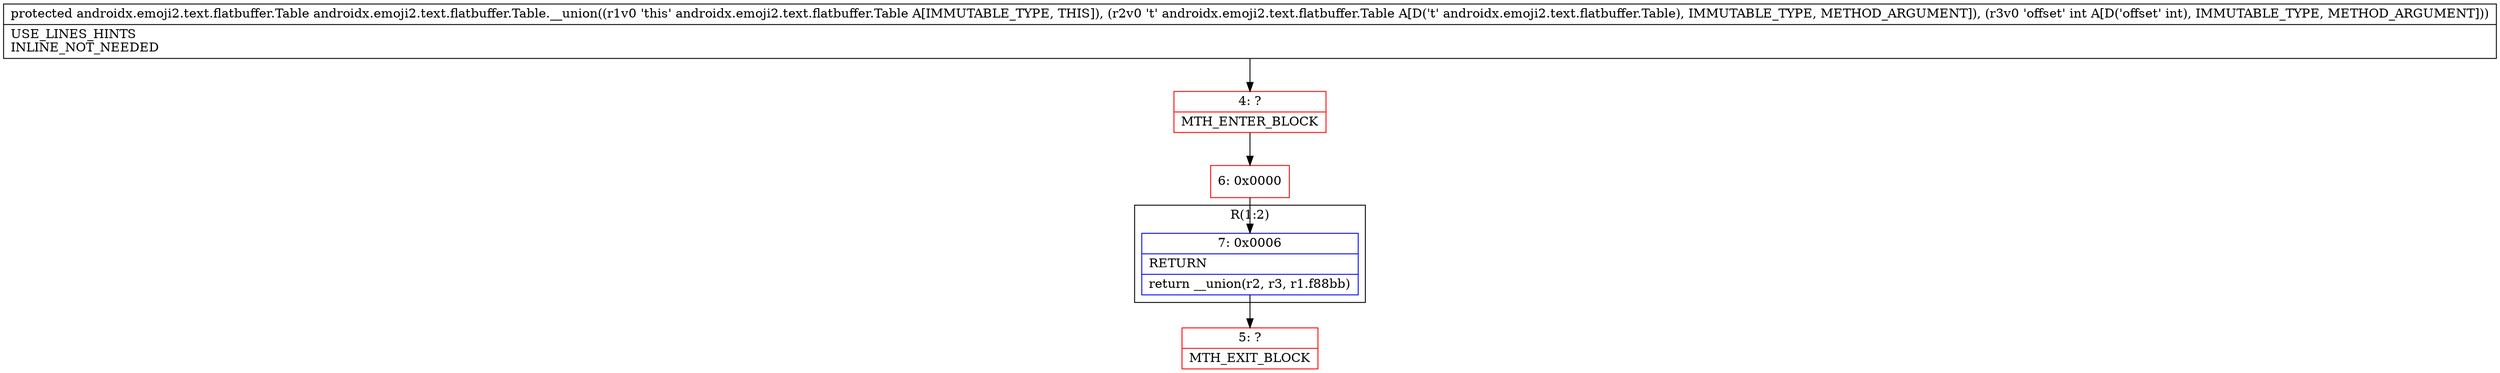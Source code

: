 digraph "CFG forandroidx.emoji2.text.flatbuffer.Table.__union(Landroidx\/emoji2\/text\/flatbuffer\/Table;I)Landroidx\/emoji2\/text\/flatbuffer\/Table;" {
subgraph cluster_Region_2003702347 {
label = "R(1:2)";
node [shape=record,color=blue];
Node_7 [shape=record,label="{7\:\ 0x0006|RETURN\l|return __union(r2, r3, r1.f88bb)\l}"];
}
Node_4 [shape=record,color=red,label="{4\:\ ?|MTH_ENTER_BLOCK\l}"];
Node_6 [shape=record,color=red,label="{6\:\ 0x0000}"];
Node_5 [shape=record,color=red,label="{5\:\ ?|MTH_EXIT_BLOCK\l}"];
MethodNode[shape=record,label="{protected androidx.emoji2.text.flatbuffer.Table androidx.emoji2.text.flatbuffer.Table.__union((r1v0 'this' androidx.emoji2.text.flatbuffer.Table A[IMMUTABLE_TYPE, THIS]), (r2v0 't' androidx.emoji2.text.flatbuffer.Table A[D('t' androidx.emoji2.text.flatbuffer.Table), IMMUTABLE_TYPE, METHOD_ARGUMENT]), (r3v0 'offset' int A[D('offset' int), IMMUTABLE_TYPE, METHOD_ARGUMENT]))  | USE_LINES_HINTS\lINLINE_NOT_NEEDED\l}"];
MethodNode -> Node_4;Node_7 -> Node_5;
Node_4 -> Node_6;
Node_6 -> Node_7;
}

